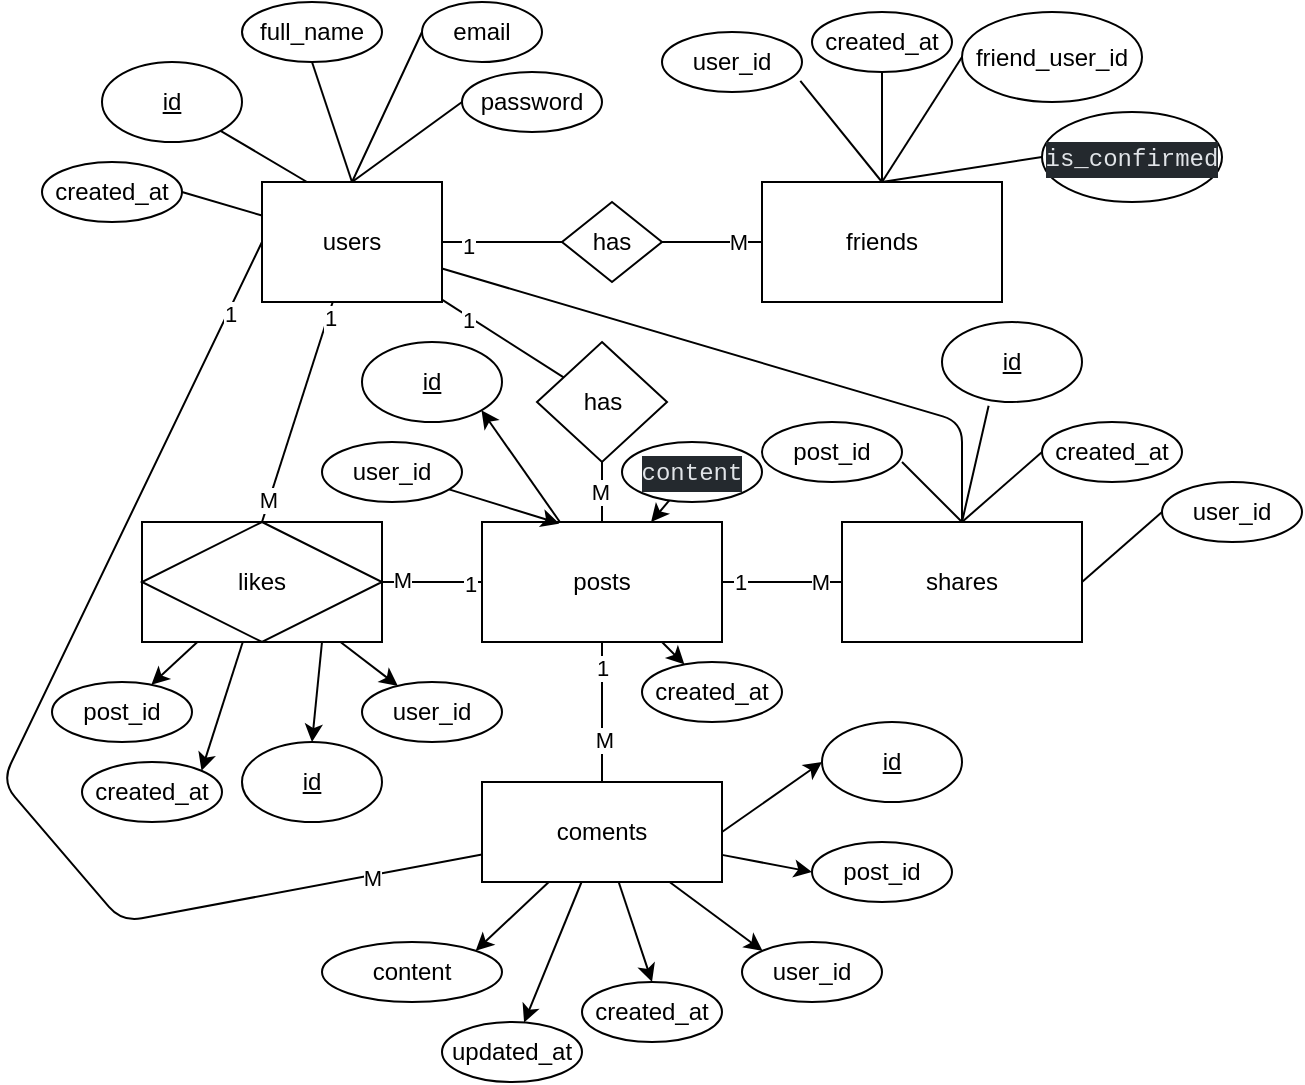 <mxfile>
    <diagram id="S0S-jNF9MqTTM9HajNGS" name="Page-1">
        <mxGraphModel dx="778" dy="473" grid="1" gridSize="10" guides="1" tooltips="1" connect="1" arrows="1" fold="1" page="1" pageScale="1" pageWidth="850" pageHeight="1100" math="0" shadow="0">
            <root>
                <mxCell id="0"/>
                <mxCell id="1" parent="0"/>
                <mxCell id="12" style="edgeStyle=none;html=1;exitX=1;exitY=0.5;exitDx=0;exitDy=0;entryX=0;entryY=0.5;entryDx=0;entryDy=0;strokeColor=default;startArrow=none;startFill=0;endArrow=none;endFill=0;" edge="1" parent="1" source="2" target="10">
                    <mxGeometry relative="1" as="geometry"/>
                </mxCell>
                <mxCell id="14" value="1" style="edgeLabel;html=1;align=center;verticalAlign=middle;resizable=0;points=[];" vertex="1" connectable="0" parent="12">
                    <mxGeometry x="-0.566" y="-2" relative="1" as="geometry">
                        <mxPoint as="offset"/>
                    </mxGeometry>
                </mxCell>
                <mxCell id="16" style="edgeStyle=none;html=1;endArrow=none;endFill=0;" edge="1" parent="1" source="2" target="17">
                    <mxGeometry relative="1" as="geometry">
                        <mxPoint x="215" y="260" as="targetPoint"/>
                    </mxGeometry>
                </mxCell>
                <mxCell id="19" value="1" style="edgeLabel;html=1;align=center;verticalAlign=middle;resizable=0;points=[];" vertex="1" connectable="0" parent="16">
                    <mxGeometry x="-0.553" y="-1" relative="1" as="geometry">
                        <mxPoint as="offset"/>
                    </mxGeometry>
                </mxCell>
                <mxCell id="30" style="edgeStyle=none;html=1;entryX=0.5;entryY=0;entryDx=0;entryDy=0;endArrow=none;endFill=0;" edge="1" parent="1" source="2" target="6">
                    <mxGeometry relative="1" as="geometry"/>
                </mxCell>
                <mxCell id="31" value="1" style="edgeLabel;html=1;align=center;verticalAlign=middle;resizable=0;points=[];" vertex="1" connectable="0" parent="30">
                    <mxGeometry x="-0.865" y="1" relative="1" as="geometry">
                        <mxPoint as="offset"/>
                    </mxGeometry>
                </mxCell>
                <mxCell id="32" value="M" style="edgeLabel;html=1;align=center;verticalAlign=middle;resizable=0;points=[];" vertex="1" connectable="0" parent="30">
                    <mxGeometry x="0.804" y="-1" relative="1" as="geometry">
                        <mxPoint as="offset"/>
                    </mxGeometry>
                </mxCell>
                <mxCell id="37" style="edgeStyle=none;html=1;endArrow=none;endFill=0;" edge="1" parent="1" source="2" target="7">
                    <mxGeometry relative="1" as="geometry">
                        <Array as="points">
                            <mxPoint x="520" y="220"/>
                        </Array>
                    </mxGeometry>
                </mxCell>
                <mxCell id="2" value="users" style="whiteSpace=wrap;html=1;" vertex="1" parent="1">
                    <mxGeometry x="170" y="100" width="90" height="60" as="geometry"/>
                </mxCell>
                <mxCell id="3" value="friends" style="whiteSpace=wrap;html=1;" vertex="1" parent="1">
                    <mxGeometry x="420" y="100" width="120" height="60" as="geometry"/>
                </mxCell>
                <mxCell id="21" style="edgeStyle=none;html=1;exitX=0.5;exitY=1;exitDx=0;exitDy=0;entryX=0.5;entryY=0;entryDx=0;entryDy=0;endArrow=none;endFill=0;" edge="1" parent="1" source="4" target="5">
                    <mxGeometry relative="1" as="geometry"/>
                </mxCell>
                <mxCell id="22" value="1" style="edgeLabel;html=1;align=center;verticalAlign=middle;resizable=0;points=[];" vertex="1" connectable="0" parent="21">
                    <mxGeometry x="-0.644" relative="1" as="geometry">
                        <mxPoint as="offset"/>
                    </mxGeometry>
                </mxCell>
                <mxCell id="23" value="M" style="edgeLabel;html=1;align=center;verticalAlign=middle;resizable=0;points=[];" vertex="1" connectable="0" parent="21">
                    <mxGeometry x="0.396" y="1" relative="1" as="geometry">
                        <mxPoint as="offset"/>
                    </mxGeometry>
                </mxCell>
                <mxCell id="24" style="edgeStyle=none;html=1;entryX=1;entryY=0.5;entryDx=0;entryDy=0;endArrow=none;endFill=0;" edge="1" parent="1" source="4" target="6">
                    <mxGeometry relative="1" as="geometry"/>
                </mxCell>
                <mxCell id="25" value="1" style="edgeLabel;html=1;align=center;verticalAlign=middle;resizable=0;points=[];" vertex="1" connectable="0" parent="24">
                    <mxGeometry x="-0.745" y="1" relative="1" as="geometry">
                        <mxPoint as="offset"/>
                    </mxGeometry>
                </mxCell>
                <mxCell id="26" value="M" style="edgeLabel;html=1;align=center;verticalAlign=middle;resizable=0;points=[];" vertex="1" connectable="0" parent="24">
                    <mxGeometry x="0.599" y="-1" relative="1" as="geometry">
                        <mxPoint as="offset"/>
                    </mxGeometry>
                </mxCell>
                <mxCell id="27" style="edgeStyle=none;html=1;entryX=0;entryY=0.5;entryDx=0;entryDy=0;endArrow=none;endFill=0;" edge="1" parent="1" source="4" target="7">
                    <mxGeometry relative="1" as="geometry"/>
                </mxCell>
                <mxCell id="28" value="1" style="edgeLabel;html=1;align=center;verticalAlign=middle;resizable=0;points=[];" vertex="1" connectable="0" parent="27">
                    <mxGeometry x="-0.711" relative="1" as="geometry">
                        <mxPoint as="offset"/>
                    </mxGeometry>
                </mxCell>
                <mxCell id="29" value="M" style="edgeLabel;html=1;align=center;verticalAlign=middle;resizable=0;points=[];" vertex="1" connectable="0" parent="27">
                    <mxGeometry x="0.623" relative="1" as="geometry">
                        <mxPoint as="offset"/>
                    </mxGeometry>
                </mxCell>
                <mxCell id="87" style="edgeStyle=none;html=1;" edge="1" parent="1" source="4" target="86">
                    <mxGeometry relative="1" as="geometry"/>
                </mxCell>
                <mxCell id="89" style="edgeStyle=none;html=1;entryX=1;entryY=1;entryDx=0;entryDy=0;" edge="1" parent="1" source="4" target="88">
                    <mxGeometry relative="1" as="geometry"/>
                </mxCell>
                <mxCell id="4" value="posts" style="whiteSpace=wrap;html=1;" vertex="1" parent="1">
                    <mxGeometry x="280" y="270" width="120" height="60" as="geometry"/>
                </mxCell>
                <mxCell id="69" style="edgeStyle=none;html=1;exitX=1;exitY=0.5;exitDx=0;exitDy=0;entryX=0;entryY=0.5;entryDx=0;entryDy=0;" edge="1" parent="1" source="5" target="67">
                    <mxGeometry relative="1" as="geometry"/>
                </mxCell>
                <mxCell id="70" style="edgeStyle=none;html=1;entryX=0;entryY=0.5;entryDx=0;entryDy=0;" edge="1" parent="1" source="5" target="66">
                    <mxGeometry relative="1" as="geometry"/>
                </mxCell>
                <mxCell id="71" style="edgeStyle=none;html=1;entryX=0;entryY=0;entryDx=0;entryDy=0;" edge="1" parent="1" source="5" target="68">
                    <mxGeometry relative="1" as="geometry"/>
                </mxCell>
                <mxCell id="72" style="edgeStyle=none;html=1;entryX=0.5;entryY=0;entryDx=0;entryDy=0;" edge="1" parent="1" source="5" target="65">
                    <mxGeometry relative="1" as="geometry"/>
                </mxCell>
                <mxCell id="83" style="edgeStyle=none;html=1;entryX=1;entryY=0;entryDx=0;entryDy=0;" edge="1" parent="1" source="5" target="82">
                    <mxGeometry relative="1" as="geometry"/>
                </mxCell>
                <mxCell id="85" style="edgeStyle=none;html=1;" edge="1" parent="1" source="5" target="84">
                    <mxGeometry relative="1" as="geometry"/>
                </mxCell>
                <mxCell id="5" value="coments" style="whiteSpace=wrap;html=1;" vertex="1" parent="1">
                    <mxGeometry x="280" y="400" width="120" height="50" as="geometry"/>
                </mxCell>
                <mxCell id="78" style="edgeStyle=none;html=1;exitX=0.75;exitY=1;exitDx=0;exitDy=0;entryX=0.5;entryY=0;entryDx=0;entryDy=0;" edge="1" parent="1" source="6" target="75">
                    <mxGeometry relative="1" as="geometry"/>
                </mxCell>
                <mxCell id="79" style="edgeStyle=none;html=1;" edge="1" parent="1" source="6" target="74">
                    <mxGeometry relative="1" as="geometry"/>
                </mxCell>
                <mxCell id="80" style="edgeStyle=none;html=1;entryX=1;entryY=0;entryDx=0;entryDy=0;" edge="1" parent="1" source="6" target="73">
                    <mxGeometry relative="1" as="geometry"/>
                </mxCell>
                <mxCell id="81" style="edgeStyle=none;html=1;" edge="1" parent="1" source="6" target="76">
                    <mxGeometry relative="1" as="geometry"/>
                </mxCell>
                <mxCell id="6" value="likes" style="whiteSpace=wrap;html=1;" vertex="1" parent="1">
                    <mxGeometry x="110" y="270" width="120" height="60" as="geometry"/>
                </mxCell>
                <mxCell id="7" value="shares" style="whiteSpace=wrap;html=1;" vertex="1" parent="1">
                    <mxGeometry x="460" y="270" width="120" height="60" as="geometry"/>
                </mxCell>
                <mxCell id="13" style="edgeStyle=none;html=1;exitX=1;exitY=0.5;exitDx=0;exitDy=0;entryX=0;entryY=0.5;entryDx=0;entryDy=0;endArrow=none;endFill=0;" edge="1" parent="1" source="10" target="3">
                    <mxGeometry relative="1" as="geometry"/>
                </mxCell>
                <mxCell id="15" value="M" style="edgeLabel;html=1;align=center;verticalAlign=middle;resizable=0;points=[];" vertex="1" connectable="0" parent="13">
                    <mxGeometry x="0.492" relative="1" as="geometry">
                        <mxPoint as="offset"/>
                    </mxGeometry>
                </mxCell>
                <mxCell id="10" value="has" style="rhombus;whiteSpace=wrap;html=1;" vertex="1" parent="1">
                    <mxGeometry x="320" y="110" width="50" height="40" as="geometry"/>
                </mxCell>
                <mxCell id="18" value="" style="edgeStyle=none;html=1;endArrow=none;endFill=0;" edge="1" parent="1" source="17" target="4">
                    <mxGeometry relative="1" as="geometry"/>
                </mxCell>
                <mxCell id="20" value="M" style="edgeLabel;html=1;align=center;verticalAlign=middle;resizable=0;points=[];" vertex="1" connectable="0" parent="18">
                    <mxGeometry x="-0.016" y="-1" relative="1" as="geometry">
                        <mxPoint as="offset"/>
                    </mxGeometry>
                </mxCell>
                <mxCell id="17" value="has" style="rhombus;whiteSpace=wrap;html=1;" vertex="1" parent="1">
                    <mxGeometry x="307.5" y="180" width="65" height="60" as="geometry"/>
                </mxCell>
                <mxCell id="33" value="likes" style="rhombus;whiteSpace=wrap;html=1;" vertex="1" parent="1">
                    <mxGeometry x="110" y="270" width="120" height="60" as="geometry"/>
                </mxCell>
                <mxCell id="34" style="edgeStyle=none;html=1;exitX=0;exitY=0.5;exitDx=0;exitDy=0;endArrow=none;endFill=0;" edge="1" parent="1" source="2" target="5">
                    <mxGeometry relative="1" as="geometry">
                        <mxPoint x="219" y="170" as="sourcePoint"/>
                        <mxPoint x="170" y="410" as="targetPoint"/>
                        <Array as="points">
                            <mxPoint x="40" y="400"/>
                            <mxPoint x="100" y="470"/>
                        </Array>
                    </mxGeometry>
                </mxCell>
                <mxCell id="35" value="1" style="edgeLabel;html=1;align=center;verticalAlign=middle;resizable=0;points=[];" vertex="1" connectable="0" parent="34">
                    <mxGeometry x="-0.865" y="1" relative="1" as="geometry">
                        <mxPoint as="offset"/>
                    </mxGeometry>
                </mxCell>
                <mxCell id="36" value="M" style="edgeLabel;html=1;align=center;verticalAlign=middle;resizable=0;points=[];" vertex="1" connectable="0" parent="34">
                    <mxGeometry x="0.804" y="-1" relative="1" as="geometry">
                        <mxPoint as="offset"/>
                    </mxGeometry>
                </mxCell>
                <mxCell id="39" style="edgeStyle=none;html=1;entryX=0.25;entryY=0;entryDx=0;entryDy=0;endArrow=none;endFill=0;" edge="1" parent="1" source="38" target="2">
                    <mxGeometry relative="1" as="geometry"/>
                </mxCell>
                <mxCell id="38" value="id" style="ellipse;whiteSpace=wrap;html=1;fontStyle=4" vertex="1" parent="1">
                    <mxGeometry x="90" y="40" width="70" height="40" as="geometry"/>
                </mxCell>
                <mxCell id="40" value="full_name" style="ellipse;whiteSpace=wrap;html=1;" vertex="1" parent="1">
                    <mxGeometry x="160" y="10" width="70" height="30" as="geometry"/>
                </mxCell>
                <mxCell id="41" style="edgeStyle=none;html=1;entryX=0.5;entryY=0;entryDx=0;entryDy=0;endArrow=none;endFill=0;exitX=0.5;exitY=1;exitDx=0;exitDy=0;" edge="1" parent="1" source="40" target="2">
                    <mxGeometry relative="1" as="geometry">
                        <mxPoint x="159" y="84" as="sourcePoint"/>
                        <mxPoint x="203" y="110" as="targetPoint"/>
                    </mxGeometry>
                </mxCell>
                <mxCell id="42" value="email" style="ellipse;whiteSpace=wrap;html=1;" vertex="1" parent="1">
                    <mxGeometry x="250" y="10" width="60" height="30" as="geometry"/>
                </mxCell>
                <mxCell id="43" value="password" style="ellipse;whiteSpace=wrap;html=1;" vertex="1" parent="1">
                    <mxGeometry x="270" y="45" width="70" height="30" as="geometry"/>
                </mxCell>
                <mxCell id="44" value="created_at" style="ellipse;whiteSpace=wrap;html=1;" vertex="1" parent="1">
                    <mxGeometry x="60" y="90" width="70" height="30" as="geometry"/>
                </mxCell>
                <mxCell id="45" style="edgeStyle=none;html=1;entryX=0.5;entryY=0;entryDx=0;entryDy=0;endArrow=none;endFill=0;exitX=0;exitY=0.5;exitDx=0;exitDy=0;" edge="1" parent="1" source="42" target="2">
                    <mxGeometry relative="1" as="geometry">
                        <mxPoint x="205" y="50" as="sourcePoint"/>
                        <mxPoint x="225" y="110" as="targetPoint"/>
                    </mxGeometry>
                </mxCell>
                <mxCell id="47" style="edgeStyle=none;html=1;entryX=0.5;entryY=0;entryDx=0;entryDy=0;endArrow=none;endFill=0;exitX=0;exitY=0.5;exitDx=0;exitDy=0;" edge="1" parent="1" source="43" target="2">
                    <mxGeometry relative="1" as="geometry">
                        <mxPoint x="260" y="35" as="sourcePoint"/>
                        <mxPoint x="225" y="110" as="targetPoint"/>
                    </mxGeometry>
                </mxCell>
                <mxCell id="48" style="edgeStyle=none;html=1;entryX=1;entryY=0.5;entryDx=0;entryDy=0;endArrow=none;endFill=0;" edge="1" parent="1" source="2" target="44">
                    <mxGeometry relative="1" as="geometry">
                        <mxPoint x="270" y="45" as="sourcePoint"/>
                        <mxPoint x="235" y="120" as="targetPoint"/>
                    </mxGeometry>
                </mxCell>
                <mxCell id="49" value="created_at" style="ellipse;whiteSpace=wrap;html=1;" vertex="1" parent="1">
                    <mxGeometry x="445" y="15" width="70" height="30" as="geometry"/>
                </mxCell>
                <mxCell id="50" style="edgeStyle=none;html=1;endArrow=none;endFill=0;exitX=0.5;exitY=1;exitDx=0;exitDy=0;" edge="1" parent="1" source="49" target="3">
                    <mxGeometry relative="1" as="geometry">
                        <mxPoint x="280" y="70" as="sourcePoint"/>
                        <mxPoint x="225" y="110" as="targetPoint"/>
                    </mxGeometry>
                </mxCell>
                <mxCell id="51" value="user_id" style="ellipse;whiteSpace=wrap;html=1;" vertex="1" parent="1">
                    <mxGeometry x="370" y="25" width="70" height="30" as="geometry"/>
                </mxCell>
                <mxCell id="52" value="friend_user_id" style="ellipse;whiteSpace=wrap;html=1;" vertex="1" parent="1">
                    <mxGeometry x="520" y="15" width="90" height="45" as="geometry"/>
                </mxCell>
                <mxCell id="53" value="&lt;div style=&quot;color: rgb(225, 228, 232); background-color: rgb(36, 41, 46); font-family: Menlo, Monaco, &amp;quot;Courier New&amp;quot;, monospace; line-height: 18px; white-space: pre;&quot;&gt;&lt;span style=&quot;color: #e1e4e8;&quot;&gt;is_confirmed&lt;/span&gt;&lt;/div&gt;" style="ellipse;whiteSpace=wrap;html=1;" vertex="1" parent="1">
                    <mxGeometry x="560" y="65" width="90" height="45" as="geometry"/>
                </mxCell>
                <mxCell id="54" style="edgeStyle=none;html=1;endArrow=none;endFill=0;exitX=0;exitY=0.5;exitDx=0;exitDy=0;entryX=0.5;entryY=0;entryDx=0;entryDy=0;" edge="1" parent="1" source="52" target="3">
                    <mxGeometry relative="1" as="geometry">
                        <mxPoint x="490" y="55" as="sourcePoint"/>
                        <mxPoint x="490" y="110" as="targetPoint"/>
                    </mxGeometry>
                </mxCell>
                <mxCell id="55" style="edgeStyle=none;html=1;endArrow=none;endFill=0;exitX=0;exitY=0.5;exitDx=0;exitDy=0;" edge="1" parent="1" source="53">
                    <mxGeometry relative="1" as="geometry">
                        <mxPoint x="532" y="60" as="sourcePoint"/>
                        <mxPoint x="480" y="100" as="targetPoint"/>
                    </mxGeometry>
                </mxCell>
                <mxCell id="56" style="edgeStyle=none;html=1;endArrow=none;endFill=0;exitX=0.988;exitY=0.815;exitDx=0;exitDy=0;exitPerimeter=0;" edge="1" parent="1" source="51">
                    <mxGeometry relative="1" as="geometry">
                        <mxPoint x="542" y="70" as="sourcePoint"/>
                        <mxPoint x="480" y="100" as="targetPoint"/>
                    </mxGeometry>
                </mxCell>
                <mxCell id="57" value="created_at" style="ellipse;whiteSpace=wrap;html=1;" vertex="1" parent="1">
                    <mxGeometry x="560" y="220" width="70" height="30" as="geometry"/>
                </mxCell>
                <mxCell id="58" value="post_id" style="ellipse;whiteSpace=wrap;html=1;" vertex="1" parent="1">
                    <mxGeometry x="420" y="220" width="70" height="30" as="geometry"/>
                </mxCell>
                <mxCell id="59" value="id" style="ellipse;whiteSpace=wrap;html=1;fontStyle=4" vertex="1" parent="1">
                    <mxGeometry x="510" y="170" width="70" height="40" as="geometry"/>
                </mxCell>
                <mxCell id="60" style="edgeStyle=none;html=1;endArrow=none;endFill=0;exitX=0.988;exitY=0.815;exitDx=0;exitDy=0;exitPerimeter=0;entryX=0.5;entryY=0;entryDx=0;entryDy=0;" edge="1" parent="1" target="7">
                    <mxGeometry relative="1" as="geometry">
                        <mxPoint x="490" y="240" as="sourcePoint"/>
                        <mxPoint x="531" y="291" as="targetPoint"/>
                    </mxGeometry>
                </mxCell>
                <mxCell id="61" style="edgeStyle=none;html=1;endArrow=none;endFill=0;exitX=0.333;exitY=1.047;exitDx=0;exitDy=0;exitPerimeter=0;entryX=0.5;entryY=0;entryDx=0;entryDy=0;" edge="1" parent="1" source="59" target="7">
                    <mxGeometry relative="1" as="geometry">
                        <mxPoint x="530" y="220" as="sourcePoint"/>
                        <mxPoint x="571" y="271" as="targetPoint"/>
                    </mxGeometry>
                </mxCell>
                <mxCell id="62" style="edgeStyle=none;html=1;endArrow=none;endFill=0;exitX=0.5;exitY=0;exitDx=0;exitDy=0;entryX=0;entryY=0.5;entryDx=0;entryDy=0;" edge="1" parent="1" source="7" target="57">
                    <mxGeometry relative="1" as="geometry">
                        <mxPoint x="469" y="79" as="sourcePoint"/>
                        <mxPoint x="510" y="130" as="targetPoint"/>
                    </mxGeometry>
                </mxCell>
                <mxCell id="63" value="user_id" style="ellipse;whiteSpace=wrap;html=1;" vertex="1" parent="1">
                    <mxGeometry x="620" y="250" width="70" height="30" as="geometry"/>
                </mxCell>
                <mxCell id="64" style="edgeStyle=none;html=1;endArrow=none;endFill=0;entryX=0;entryY=0.5;entryDx=0;entryDy=0;" edge="1" parent="1" target="63">
                    <mxGeometry relative="1" as="geometry">
                        <mxPoint x="580" y="300" as="sourcePoint"/>
                        <mxPoint x="570" y="245" as="targetPoint"/>
                    </mxGeometry>
                </mxCell>
                <mxCell id="65" value="created_at" style="ellipse;whiteSpace=wrap;html=1;" vertex="1" parent="1">
                    <mxGeometry x="330" y="500" width="70" height="30" as="geometry"/>
                </mxCell>
                <mxCell id="66" value="post_id" style="ellipse;whiteSpace=wrap;html=1;" vertex="1" parent="1">
                    <mxGeometry x="445" y="430" width="70" height="30" as="geometry"/>
                </mxCell>
                <mxCell id="67" value="id" style="ellipse;whiteSpace=wrap;html=1;fontStyle=4" vertex="1" parent="1">
                    <mxGeometry x="450" y="370" width="70" height="40" as="geometry"/>
                </mxCell>
                <mxCell id="68" value="user_id" style="ellipse;whiteSpace=wrap;html=1;" vertex="1" parent="1">
                    <mxGeometry x="410" y="480" width="70" height="30" as="geometry"/>
                </mxCell>
                <mxCell id="73" value="created_at" style="ellipse;whiteSpace=wrap;html=1;" vertex="1" parent="1">
                    <mxGeometry x="80" y="390" width="70" height="30" as="geometry"/>
                </mxCell>
                <mxCell id="74" value="post_id" style="ellipse;whiteSpace=wrap;html=1;" vertex="1" parent="1">
                    <mxGeometry x="65" y="350" width="70" height="30" as="geometry"/>
                </mxCell>
                <mxCell id="75" value="id" style="ellipse;whiteSpace=wrap;html=1;fontStyle=4" vertex="1" parent="1">
                    <mxGeometry x="160" y="380" width="70" height="40" as="geometry"/>
                </mxCell>
                <mxCell id="76" value="user_id" style="ellipse;whiteSpace=wrap;html=1;" vertex="1" parent="1">
                    <mxGeometry x="220" y="350" width="70" height="30" as="geometry"/>
                </mxCell>
                <mxCell id="82" value="content" style="ellipse;whiteSpace=wrap;html=1;" vertex="1" parent="1">
                    <mxGeometry x="200" y="480" width="90" height="30" as="geometry"/>
                </mxCell>
                <mxCell id="84" value="updated_at" style="ellipse;whiteSpace=wrap;html=1;" vertex="1" parent="1">
                    <mxGeometry x="260" y="520" width="70" height="30" as="geometry"/>
                </mxCell>
                <mxCell id="86" value="created_at" style="ellipse;whiteSpace=wrap;html=1;" vertex="1" parent="1">
                    <mxGeometry x="360" y="340" width="70" height="30" as="geometry"/>
                </mxCell>
                <mxCell id="88" value="id" style="ellipse;whiteSpace=wrap;html=1;fontStyle=4" vertex="1" parent="1">
                    <mxGeometry x="220" y="180" width="70" height="40" as="geometry"/>
                </mxCell>
                <mxCell id="91" style="edgeStyle=none;html=1;" edge="1" parent="1" source="90" target="4">
                    <mxGeometry relative="1" as="geometry"/>
                </mxCell>
                <mxCell id="90" value="&lt;div style=&quot;color: rgb(225, 228, 232); background-color: rgb(36, 41, 46); font-family: Menlo, Monaco, &amp;quot;Courier New&amp;quot;, monospace; line-height: 18px; white-space: pre;&quot;&gt;&lt;span style=&quot;color: #e1e4e8;&quot;&gt;content&lt;/span&gt;&lt;/div&gt;" style="ellipse;whiteSpace=wrap;html=1;" vertex="1" parent="1">
                    <mxGeometry x="350" y="230" width="70" height="30" as="geometry"/>
                </mxCell>
                <mxCell id="92" value="user_id" style="ellipse;whiteSpace=wrap;html=1;" vertex="1" parent="1">
                    <mxGeometry x="200" y="230" width="70" height="30" as="geometry"/>
                </mxCell>
                <mxCell id="93" style="edgeStyle=none;html=1;entryX=0.322;entryY=0.013;entryDx=0;entryDy=0;entryPerimeter=0;" edge="1" parent="1" source="92" target="4">
                    <mxGeometry relative="1" as="geometry"/>
                </mxCell>
            </root>
        </mxGraphModel>
    </diagram>
</mxfile>
